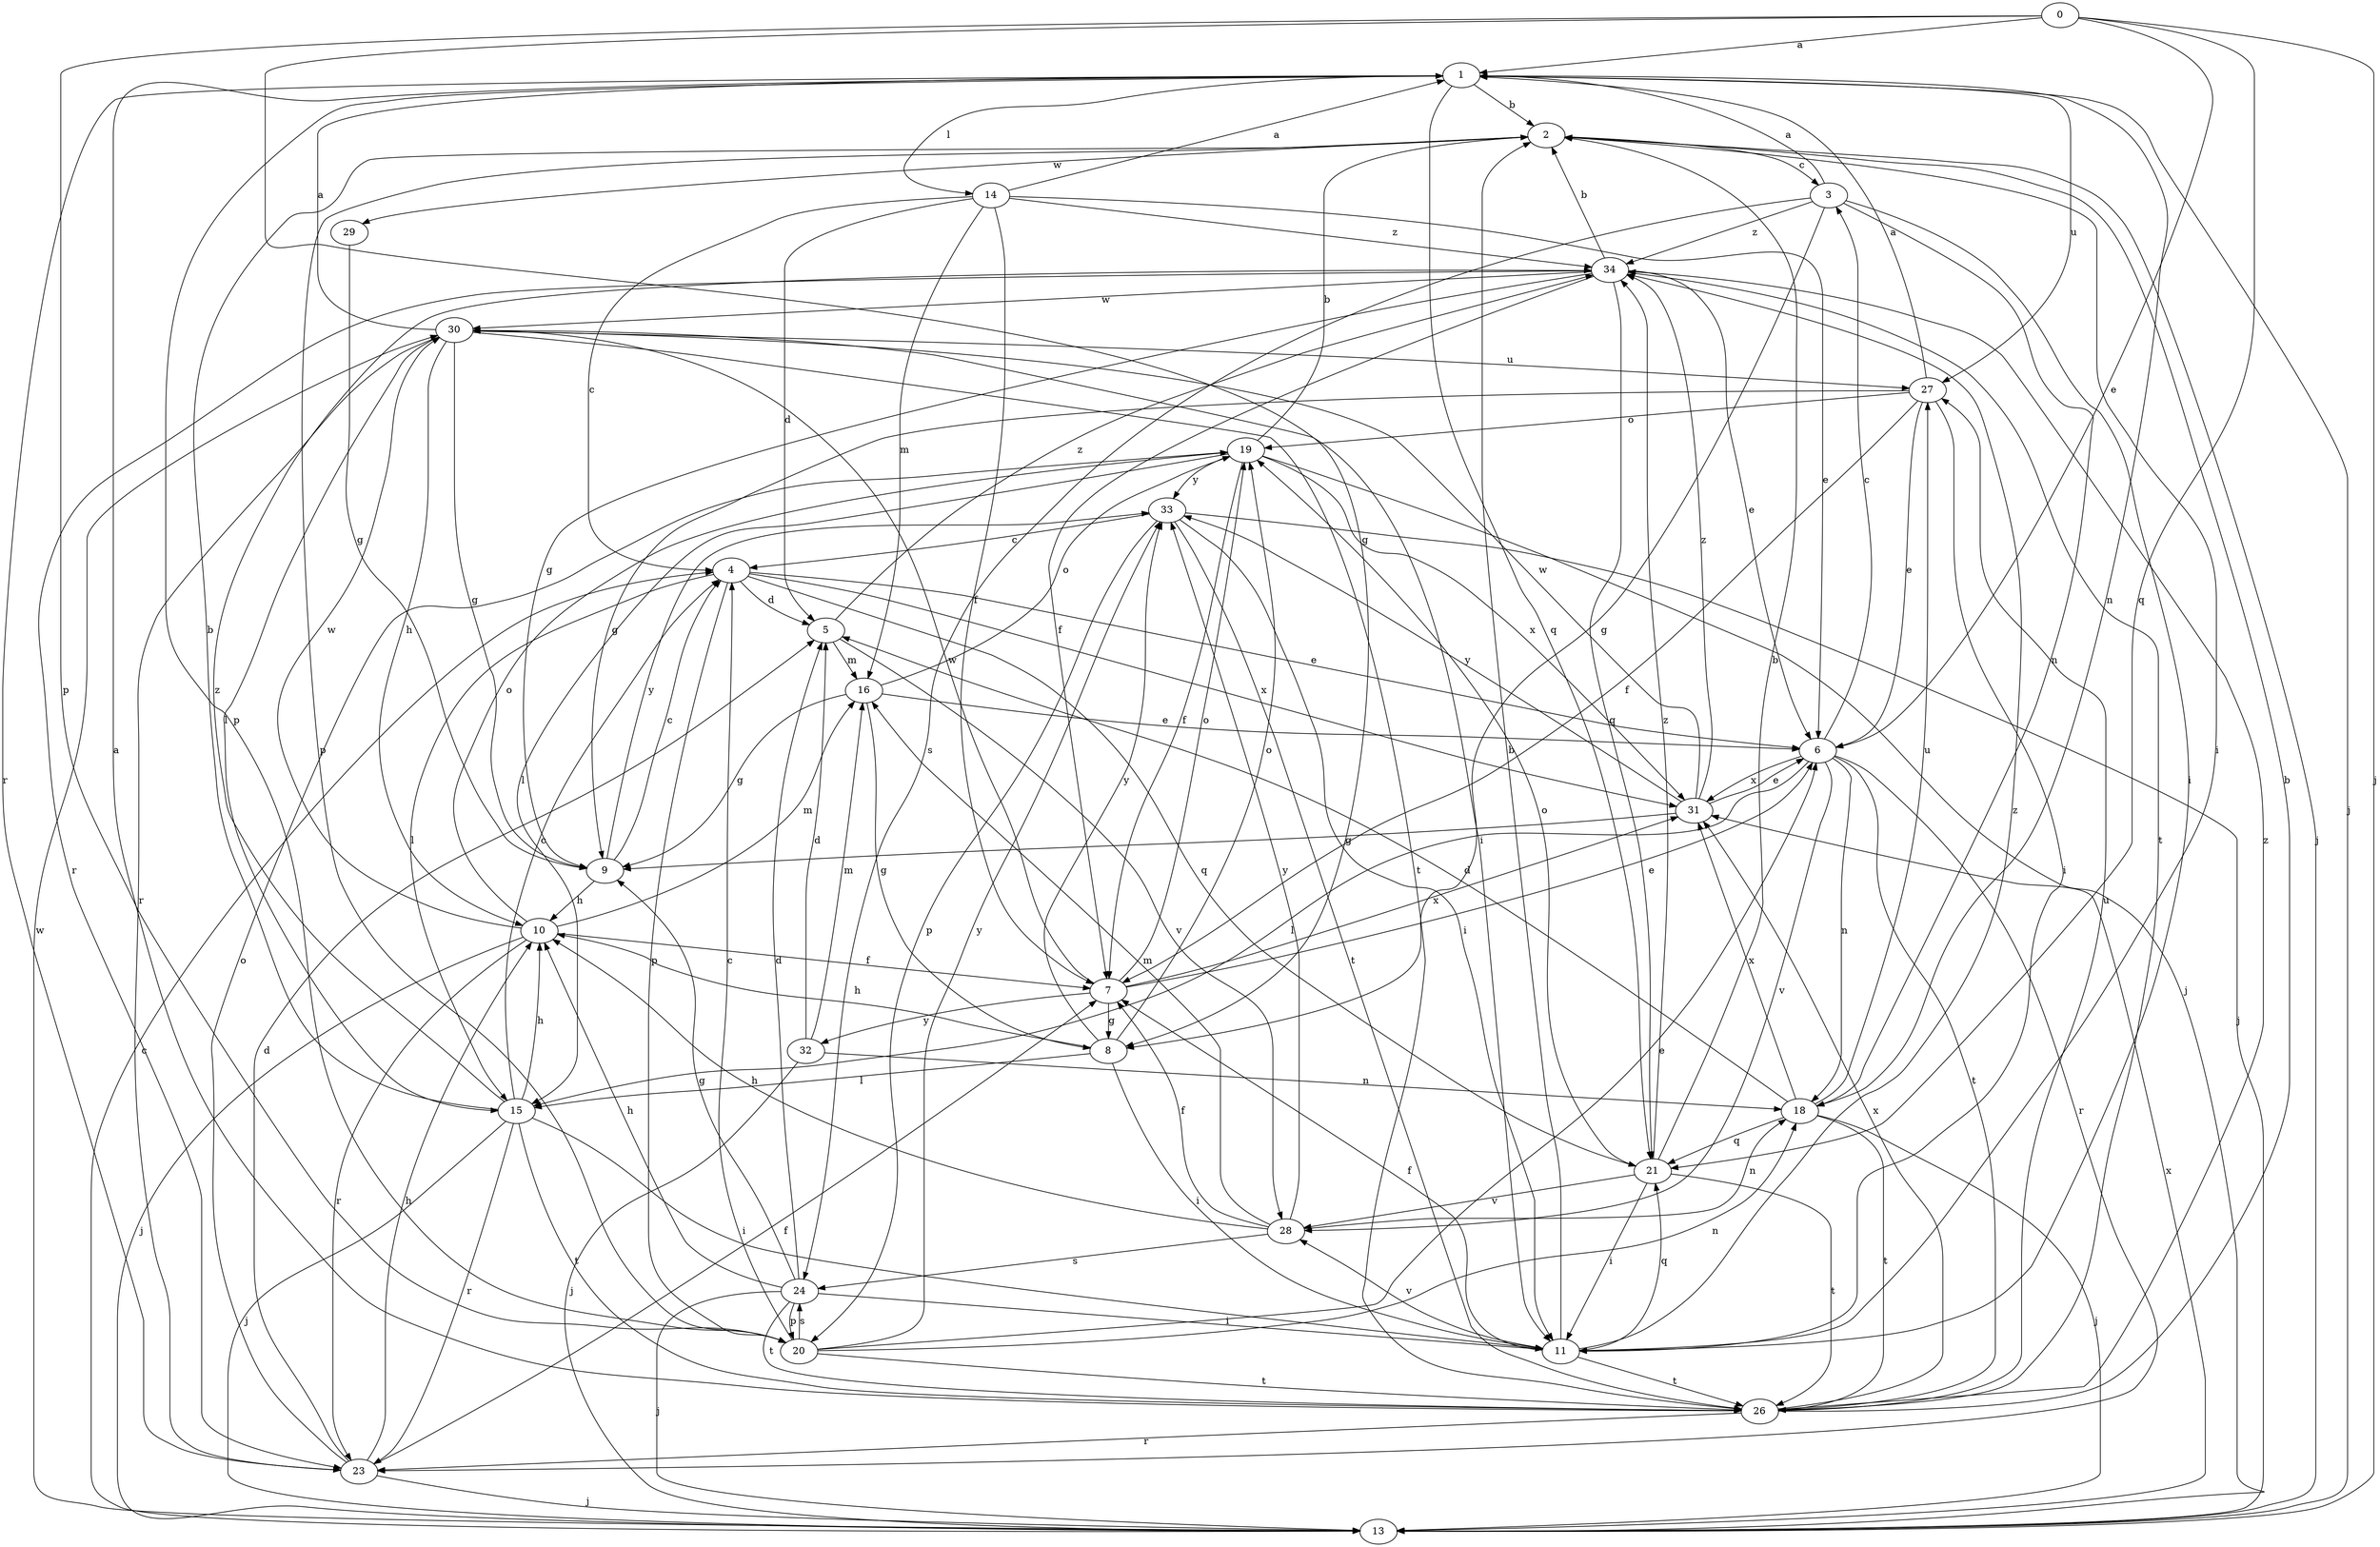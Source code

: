 strict digraph  {
0;
1;
2;
3;
4;
5;
6;
7;
8;
9;
10;
11;
13;
14;
15;
16;
18;
19;
20;
21;
23;
24;
26;
27;
28;
29;
30;
31;
32;
33;
34;
0 -> 1  [label=a];
0 -> 6  [label=e];
0 -> 8  [label=g];
0 -> 13  [label=j];
0 -> 20  [label=p];
0 -> 21  [label=q];
1 -> 2  [label=b];
1 -> 13  [label=j];
1 -> 14  [label=l];
1 -> 18  [label=n];
1 -> 20  [label=p];
1 -> 21  [label=q];
1 -> 23  [label=r];
1 -> 27  [label=u];
2 -> 3  [label=c];
2 -> 11  [label=i];
2 -> 13  [label=j];
2 -> 20  [label=p];
2 -> 29  [label=w];
3 -> 1  [label=a];
3 -> 8  [label=g];
3 -> 11  [label=i];
3 -> 18  [label=n];
3 -> 24  [label=s];
3 -> 34  [label=z];
4 -> 5  [label=d];
4 -> 6  [label=e];
4 -> 15  [label=l];
4 -> 20  [label=p];
4 -> 21  [label=q];
4 -> 31  [label=x];
5 -> 16  [label=m];
5 -> 28  [label=v];
5 -> 34  [label=z];
6 -> 3  [label=c];
6 -> 15  [label=l];
6 -> 18  [label=n];
6 -> 23  [label=r];
6 -> 26  [label=t];
6 -> 28  [label=v];
6 -> 31  [label=x];
7 -> 6  [label=e];
7 -> 8  [label=g];
7 -> 19  [label=o];
7 -> 30  [label=w];
7 -> 31  [label=x];
7 -> 32  [label=y];
8 -> 10  [label=h];
8 -> 11  [label=i];
8 -> 15  [label=l];
8 -> 19  [label=o];
8 -> 33  [label=y];
9 -> 4  [label=c];
9 -> 10  [label=h];
9 -> 33  [label=y];
10 -> 7  [label=f];
10 -> 13  [label=j];
10 -> 16  [label=m];
10 -> 19  [label=o];
10 -> 23  [label=r];
10 -> 30  [label=w];
11 -> 2  [label=b];
11 -> 7  [label=f];
11 -> 21  [label=q];
11 -> 26  [label=t];
11 -> 28  [label=v];
11 -> 34  [label=z];
13 -> 4  [label=c];
13 -> 30  [label=w];
13 -> 31  [label=x];
14 -> 1  [label=a];
14 -> 4  [label=c];
14 -> 5  [label=d];
14 -> 6  [label=e];
14 -> 7  [label=f];
14 -> 16  [label=m];
14 -> 34  [label=z];
15 -> 2  [label=b];
15 -> 4  [label=c];
15 -> 10  [label=h];
15 -> 11  [label=i];
15 -> 13  [label=j];
15 -> 23  [label=r];
15 -> 26  [label=t];
15 -> 34  [label=z];
16 -> 6  [label=e];
16 -> 8  [label=g];
16 -> 9  [label=g];
16 -> 19  [label=o];
18 -> 5  [label=d];
18 -> 13  [label=j];
18 -> 21  [label=q];
18 -> 26  [label=t];
18 -> 27  [label=u];
18 -> 31  [label=x];
19 -> 2  [label=b];
19 -> 7  [label=f];
19 -> 13  [label=j];
19 -> 15  [label=l];
19 -> 31  [label=x];
19 -> 33  [label=y];
20 -> 4  [label=c];
20 -> 6  [label=e];
20 -> 18  [label=n];
20 -> 24  [label=s];
20 -> 26  [label=t];
20 -> 33  [label=y];
21 -> 2  [label=b];
21 -> 11  [label=i];
21 -> 19  [label=o];
21 -> 26  [label=t];
21 -> 28  [label=v];
21 -> 34  [label=z];
23 -> 5  [label=d];
23 -> 7  [label=f];
23 -> 10  [label=h];
23 -> 13  [label=j];
23 -> 19  [label=o];
24 -> 5  [label=d];
24 -> 9  [label=g];
24 -> 10  [label=h];
24 -> 11  [label=i];
24 -> 13  [label=j];
24 -> 20  [label=p];
24 -> 26  [label=t];
26 -> 1  [label=a];
26 -> 2  [label=b];
26 -> 23  [label=r];
26 -> 27  [label=u];
26 -> 31  [label=x];
26 -> 34  [label=z];
27 -> 1  [label=a];
27 -> 6  [label=e];
27 -> 7  [label=f];
27 -> 9  [label=g];
27 -> 11  [label=i];
27 -> 19  [label=o];
28 -> 7  [label=f];
28 -> 10  [label=h];
28 -> 16  [label=m];
28 -> 18  [label=n];
28 -> 24  [label=s];
28 -> 33  [label=y];
29 -> 9  [label=g];
30 -> 1  [label=a];
30 -> 9  [label=g];
30 -> 10  [label=h];
30 -> 11  [label=i];
30 -> 15  [label=l];
30 -> 23  [label=r];
30 -> 26  [label=t];
30 -> 27  [label=u];
31 -> 6  [label=e];
31 -> 9  [label=g];
31 -> 30  [label=w];
31 -> 33  [label=y];
31 -> 34  [label=z];
32 -> 5  [label=d];
32 -> 13  [label=j];
32 -> 16  [label=m];
32 -> 18  [label=n];
33 -> 4  [label=c];
33 -> 11  [label=i];
33 -> 13  [label=j];
33 -> 20  [label=p];
33 -> 26  [label=t];
34 -> 2  [label=b];
34 -> 6  [label=e];
34 -> 7  [label=f];
34 -> 9  [label=g];
34 -> 21  [label=q];
34 -> 23  [label=r];
34 -> 26  [label=t];
34 -> 30  [label=w];
}
